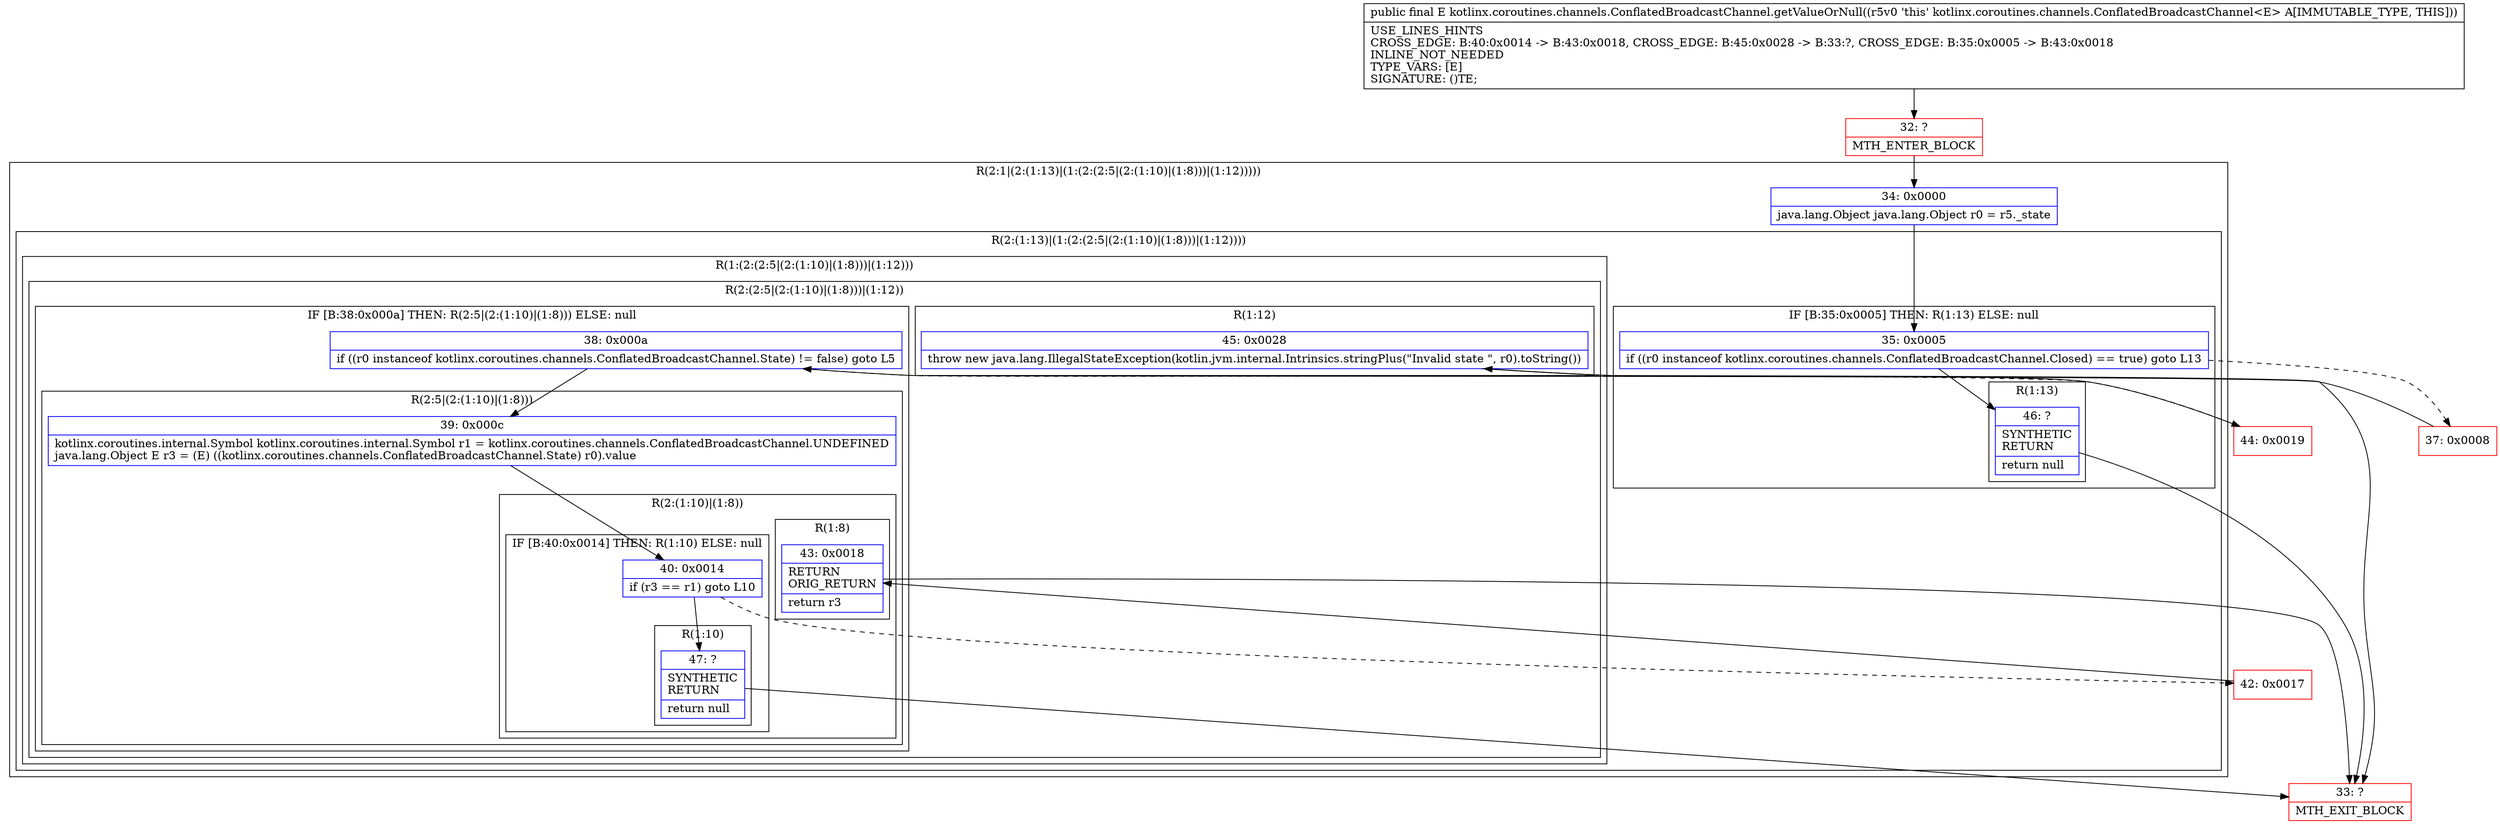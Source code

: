 digraph "CFG forkotlinx.coroutines.channels.ConflatedBroadcastChannel.getValueOrNull()Ljava\/lang\/Object;" {
subgraph cluster_Region_663340628 {
label = "R(2:1|(2:(1:13)|(1:(2:(2:5|(2:(1:10)|(1:8)))|(1:12)))))";
node [shape=record,color=blue];
Node_34 [shape=record,label="{34\:\ 0x0000|java.lang.Object java.lang.Object r0 = r5._state\l}"];
subgraph cluster_Region_1644169376 {
label = "R(2:(1:13)|(1:(2:(2:5|(2:(1:10)|(1:8)))|(1:12))))";
node [shape=record,color=blue];
subgraph cluster_IfRegion_1919424410 {
label = "IF [B:35:0x0005] THEN: R(1:13) ELSE: null";
node [shape=record,color=blue];
Node_35 [shape=record,label="{35\:\ 0x0005|if ((r0 instanceof kotlinx.coroutines.channels.ConflatedBroadcastChannel.Closed) == true) goto L13\l}"];
subgraph cluster_Region_324125866 {
label = "R(1:13)";
node [shape=record,color=blue];
Node_46 [shape=record,label="{46\:\ ?|SYNTHETIC\lRETURN\l|return null\l}"];
}
}
subgraph cluster_Region_1453307262 {
label = "R(1:(2:(2:5|(2:(1:10)|(1:8)))|(1:12)))";
node [shape=record,color=blue];
subgraph cluster_Region_197628674 {
label = "R(2:(2:5|(2:(1:10)|(1:8)))|(1:12))";
node [shape=record,color=blue];
subgraph cluster_IfRegion_1887493439 {
label = "IF [B:38:0x000a] THEN: R(2:5|(2:(1:10)|(1:8))) ELSE: null";
node [shape=record,color=blue];
Node_38 [shape=record,label="{38\:\ 0x000a|if ((r0 instanceof kotlinx.coroutines.channels.ConflatedBroadcastChannel.State) != false) goto L5\l}"];
subgraph cluster_Region_1528819555 {
label = "R(2:5|(2:(1:10)|(1:8)))";
node [shape=record,color=blue];
Node_39 [shape=record,label="{39\:\ 0x000c|kotlinx.coroutines.internal.Symbol kotlinx.coroutines.internal.Symbol r1 = kotlinx.coroutines.channels.ConflatedBroadcastChannel.UNDEFINED\ljava.lang.Object E r3 = (E) ((kotlinx.coroutines.channels.ConflatedBroadcastChannel.State) r0).value\l}"];
subgraph cluster_Region_1776340946 {
label = "R(2:(1:10)|(1:8))";
node [shape=record,color=blue];
subgraph cluster_IfRegion_2833446 {
label = "IF [B:40:0x0014] THEN: R(1:10) ELSE: null";
node [shape=record,color=blue];
Node_40 [shape=record,label="{40\:\ 0x0014|if (r3 == r1) goto L10\l}"];
subgraph cluster_Region_1946759888 {
label = "R(1:10)";
node [shape=record,color=blue];
Node_47 [shape=record,label="{47\:\ ?|SYNTHETIC\lRETURN\l|return null\l}"];
}
}
subgraph cluster_Region_1983148089 {
label = "R(1:8)";
node [shape=record,color=blue];
Node_43 [shape=record,label="{43\:\ 0x0018|RETURN\lORIG_RETURN\l|return r3\l}"];
}
}
}
}
subgraph cluster_Region_843921714 {
label = "R(1:12)";
node [shape=record,color=blue];
Node_45 [shape=record,label="{45\:\ 0x0028|throw new java.lang.IllegalStateException(kotlin.jvm.internal.Intrinsics.stringPlus(\"Invalid state \", r0).toString())\l}"];
}
}
}
}
}
Node_32 [shape=record,color=red,label="{32\:\ ?|MTH_ENTER_BLOCK\l}"];
Node_37 [shape=record,color=red,label="{37\:\ 0x0008}"];
Node_42 [shape=record,color=red,label="{42\:\ 0x0017}"];
Node_33 [shape=record,color=red,label="{33\:\ ?|MTH_EXIT_BLOCK\l}"];
Node_44 [shape=record,color=red,label="{44\:\ 0x0019}"];
MethodNode[shape=record,label="{public final E kotlinx.coroutines.channels.ConflatedBroadcastChannel.getValueOrNull((r5v0 'this' kotlinx.coroutines.channels.ConflatedBroadcastChannel\<E\> A[IMMUTABLE_TYPE, THIS]))  | USE_LINES_HINTS\lCROSS_EDGE: B:40:0x0014 \-\> B:43:0x0018, CROSS_EDGE: B:45:0x0028 \-\> B:33:?, CROSS_EDGE: B:35:0x0005 \-\> B:43:0x0018\lINLINE_NOT_NEEDED\lTYPE_VARS: [E]\lSIGNATURE: ()TE;\l}"];
MethodNode -> Node_32;Node_34 -> Node_35;
Node_35 -> Node_37[style=dashed];
Node_35 -> Node_46;
Node_46 -> Node_33;
Node_38 -> Node_39;
Node_38 -> Node_44[style=dashed];
Node_39 -> Node_40;
Node_40 -> Node_42[style=dashed];
Node_40 -> Node_47;
Node_47 -> Node_33;
Node_43 -> Node_33;
Node_45 -> Node_33;
Node_32 -> Node_34;
Node_37 -> Node_38;
Node_42 -> Node_43;
Node_44 -> Node_45;
}

